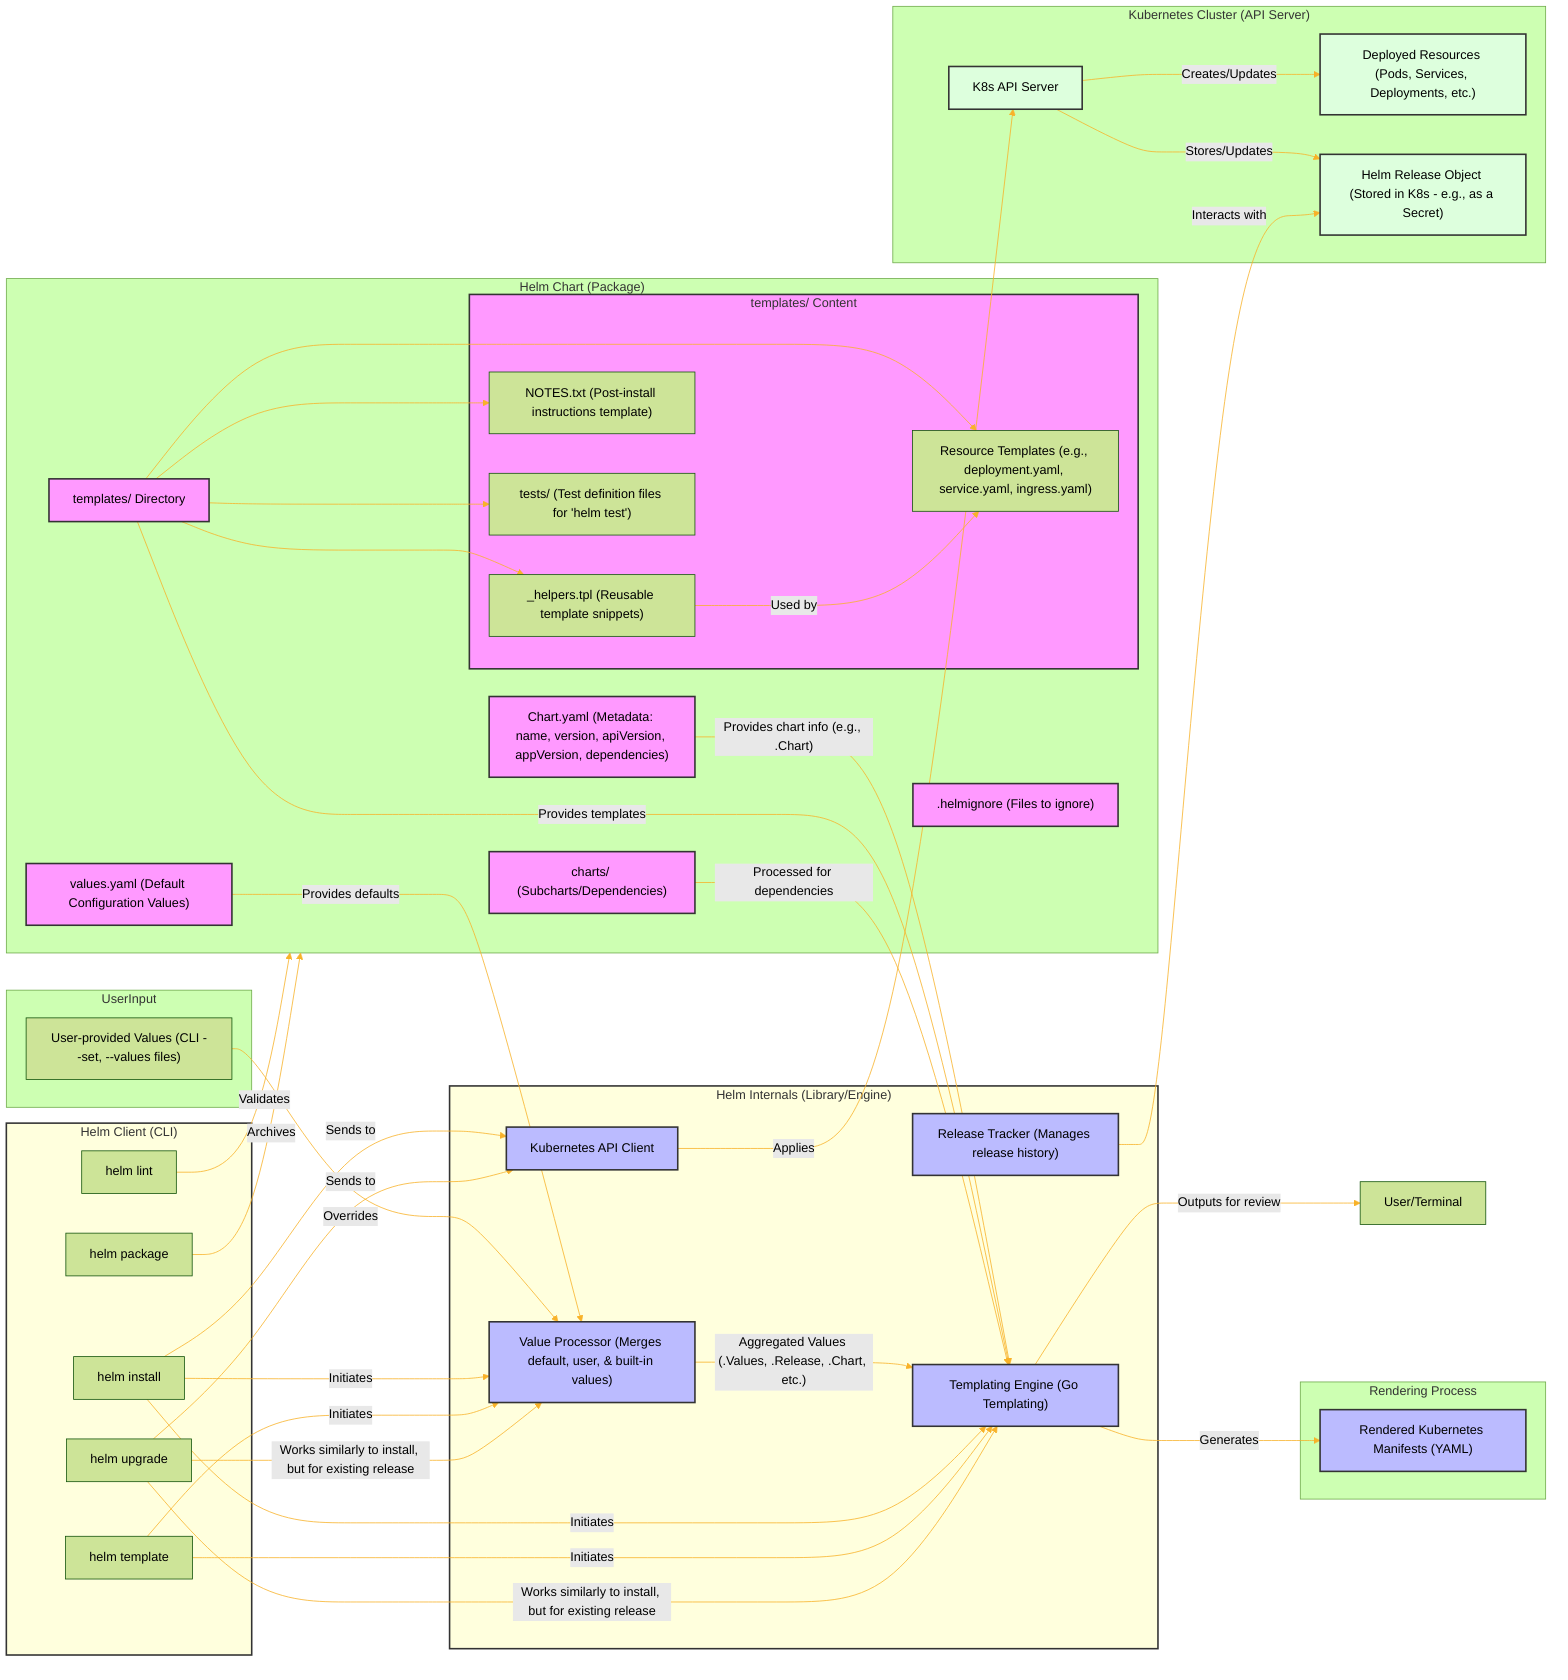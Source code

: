 %%{
  init: {
    'theme': 'forest',
    'themeVariables': {
      'primaryColor': '#BB2528',
      'primaryTextColor': '#fff',
      'primaryBorderColor': '#7C0000',
      'lineColor': '#F8B229',
      'secondaryColor': '#006100',
      'tertiaryColor': '#fff',
      'darkMode': true,
      'background': '#f4f4f4'
    }
  }
}%%
graph LR
    subgraph UserInput
        direction LR
        UserInputValues["User-provided Values (CLI --set, --values files)"]
    end

    subgraph HelmChartPackage["Helm Chart (Package)"]
        direction LR
        ChartYaml["Chart.yaml (Metadata: name, version, apiVersion, appVersion, dependencies)"]
        ValuesYaml["values.yaml (Default Configuration Values)"]
        TemplatesDir["templates/ Directory"]
        ChartsDir["charts/ (Subcharts/Dependencies)"]
        HelmIgnore[".helmignore (Files to ignore)"]

        subgraph TemplatesDirContent["templates/ Content"]
            direction LR
            HelpersTpl["_helpers.tpl (Reusable template snippets)"]
            ResourceTemplates["Resource Templates (e.g., deployment.yaml, service.yaml, ingress.yaml)"]
            NotesTxt["NOTES.txt (Post-install instructions template)"]
            TestDir["tests/ (Test definition files for 'helm test')"]
        end
        TemplatesDir --> HelpersTpl
        TemplatesDir --> ResourceTemplates
        TemplatesDir --> NotesTxt
        TemplatesDir --> TestDir
    end

    subgraph HelmClientCLI["Helm Client (CLI)"]
        direction TB
        HelmInstallCmd["helm install <release> <chart>"]
        HelmTemplateCmd["helm template <release> <chart>"]
        HelmUpgradeCmd["helm upgrade <release> <chart>"]
        HelmLintCmd["helm lint <chart>"]
        HelmPackageCmd["helm package <path>"]
    end

    subgraph HelmInternals ["Helm Internals (Library/Engine)"]
        direction TB
        TemplatingEngine["Templating Engine (Go Templating)"]
        ValueProcessor["Value Processor (Merges default, user, & built-in values)"]
        ReleaseTracker["Release Tracker (Manages release history)"]
        K8sAPIClient["Kubernetes API Client"]
    end

    subgraph RenderingProcess ["Rendering Process"]
        direction TB
        RenderedManifests["Rendered Kubernetes Manifests (YAML)"]
    end

    subgraph KubernetesCluster ["Kubernetes Cluster (API Server)"]
        direction TB
        APIServer["K8s API Server"]
        DeployedResources["Deployed Resources (Pods, Services, Deployments, etc.)"]
        ReleaseObject["Helm Release Object (Stored in K8s - e.g., as a Secret)"]
    end

    %% Data Flow & Process
    UserInputValues -- "Overrides" --> ValueProcessor
    ValuesYaml -- "Provides defaults" --> ValueProcessor
    ChartYaml -- "Provides chart info (e.g., .Chart)" --> TemplatingEngine
    TemplatesDir -- "Provides templates" --> TemplatingEngine
    HelpersTpl -- "Used by" --> ResourceTemplates
    ChartsDir -- "Processed for dependencies" --> TemplatingEngine
    ValueProcessor -- "Aggregated Values (.Values, .Release, .Chart, etc.)" --> TemplatingEngine
    TemplatingEngine -- "Generates" --> RenderedManifests

    HelmInstallCmd -- "Initiates" --> ValueProcessor
    HelmInstallCmd -- "Initiates" --> TemplatingEngine
    HelmInstallCmd -- "Sends to" --> K8sAPIClient
    K8sAPIClient -- "Applies" --> APIServer
    APIServer -- "Creates/Updates" --> DeployedResources
    APIServer -- "Stores/Updates" --> ReleaseObject
    ReleaseTracker -- "Interacts with" --> ReleaseObject

    HelmTemplateCmd -- "Initiates" --> ValueProcessor
    HelmTemplateCmd -- "Initiates" --> TemplatingEngine
    TemplatingEngine -- "Outputs for review" --> User/Terminal

    HelmUpgradeCmd -- "Works similarly to install, but for existing release" --> ValueProcessor
    HelmUpgradeCmd -- "Works similarly to install, but for existing release" --> TemplatingEngine
    HelmUpgradeCmd -- "Sends to" --> K8sAPIClient

    HelmLintCmd -- "Validates" --> HelmChartPackage
    HelmPackageCmd -- "Archives" --> HelmChartPackage

    %% Styling (Optional, for clarity if needed)
    classDef chartComponent fill:#f9f,stroke:#333,stroke-width:2px;
    classDef processStep fill:#bbf,stroke:#333,stroke-width:2px;
    classDef k8sComponent fill:#dfd,stroke:#333,stroke-width:2px;
    classDef helmInternal fill:#ffd,stroke:#333,stroke-width:2px;

    class ChartYaml,ValuesYaml,TemplatesDir,ChartsDir,HelmIgnore,TemplatesDirContent chartComponent;
    class TemplatingEngine,ValueProcessor,RenderedManifests,ReleaseTracker,K8sAPIClient processStep;
    class APIServer,DeployedResources,ReleaseObject k8sComponent;
    class HelmClientCLI,HelmInternals helmInternal;